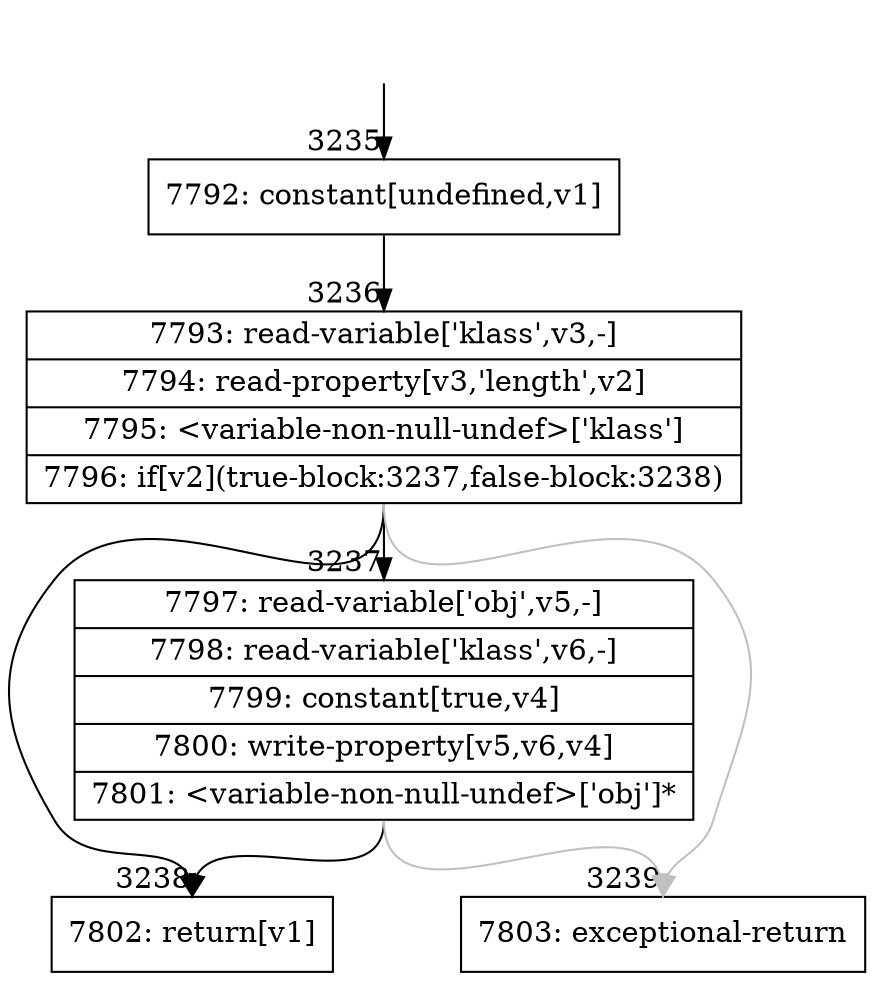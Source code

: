 digraph {
rankdir="TD"
BB_entry262[shape=none,label=""];
BB_entry262 -> BB3235 [tailport=s, headport=n, headlabel="    3235"]
BB3235 [shape=record label="{7792: constant[undefined,v1]}" ] 
BB3235 -> BB3236 [tailport=s, headport=n, headlabel="      3236"]
BB3236 [shape=record label="{7793: read-variable['klass',v3,-]|7794: read-property[v3,'length',v2]|7795: \<variable-non-null-undef\>['klass']|7796: if[v2](true-block:3237,false-block:3238)}" ] 
BB3236 -> BB3237 [tailport=s, headport=n, headlabel="      3237"]
BB3236 -> BB3238 [tailport=s, headport=n, headlabel="      3238"]
BB3236 -> BB3239 [tailport=s, headport=n, color=gray, headlabel="      3239"]
BB3237 [shape=record label="{7797: read-variable['obj',v5,-]|7798: read-variable['klass',v6,-]|7799: constant[true,v4]|7800: write-property[v5,v6,v4]|7801: \<variable-non-null-undef\>['obj']*}" ] 
BB3237 -> BB3238 [tailport=s, headport=n]
BB3237 -> BB3239 [tailport=s, headport=n, color=gray]
BB3238 [shape=record label="{7802: return[v1]}" ] 
BB3239 [shape=record label="{7803: exceptional-return}" ] 
//#$~ 4784
}

